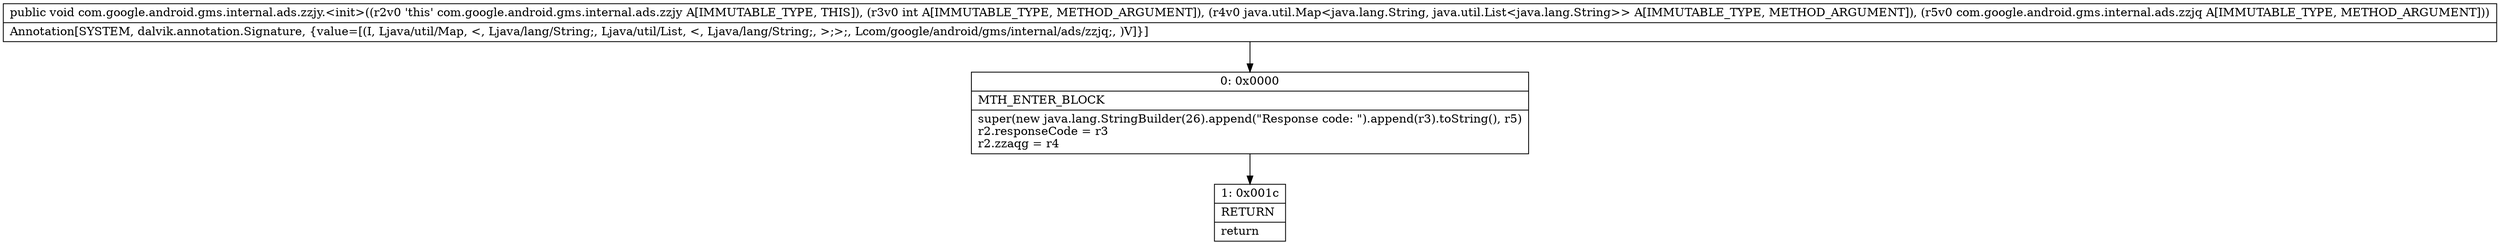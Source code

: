 digraph "CFG forcom.google.android.gms.internal.ads.zzjy.\<init\>(ILjava\/util\/Map;Lcom\/google\/android\/gms\/internal\/ads\/zzjq;)V" {
Node_0 [shape=record,label="{0\:\ 0x0000|MTH_ENTER_BLOCK\l|super(new java.lang.StringBuilder(26).append(\"Response code: \").append(r3).toString(), r5)\lr2.responseCode = r3\lr2.zzaqg = r4\l}"];
Node_1 [shape=record,label="{1\:\ 0x001c|RETURN\l|return\l}"];
MethodNode[shape=record,label="{public void com.google.android.gms.internal.ads.zzjy.\<init\>((r2v0 'this' com.google.android.gms.internal.ads.zzjy A[IMMUTABLE_TYPE, THIS]), (r3v0 int A[IMMUTABLE_TYPE, METHOD_ARGUMENT]), (r4v0 java.util.Map\<java.lang.String, java.util.List\<java.lang.String\>\> A[IMMUTABLE_TYPE, METHOD_ARGUMENT]), (r5v0 com.google.android.gms.internal.ads.zzjq A[IMMUTABLE_TYPE, METHOD_ARGUMENT]))  | Annotation[SYSTEM, dalvik.annotation.Signature, \{value=[(I, Ljava\/util\/Map, \<, Ljava\/lang\/String;, Ljava\/util\/List, \<, Ljava\/lang\/String;, \>;\>;, Lcom\/google\/android\/gms\/internal\/ads\/zzjq;, )V]\}]\l}"];
MethodNode -> Node_0;
Node_0 -> Node_1;
}

